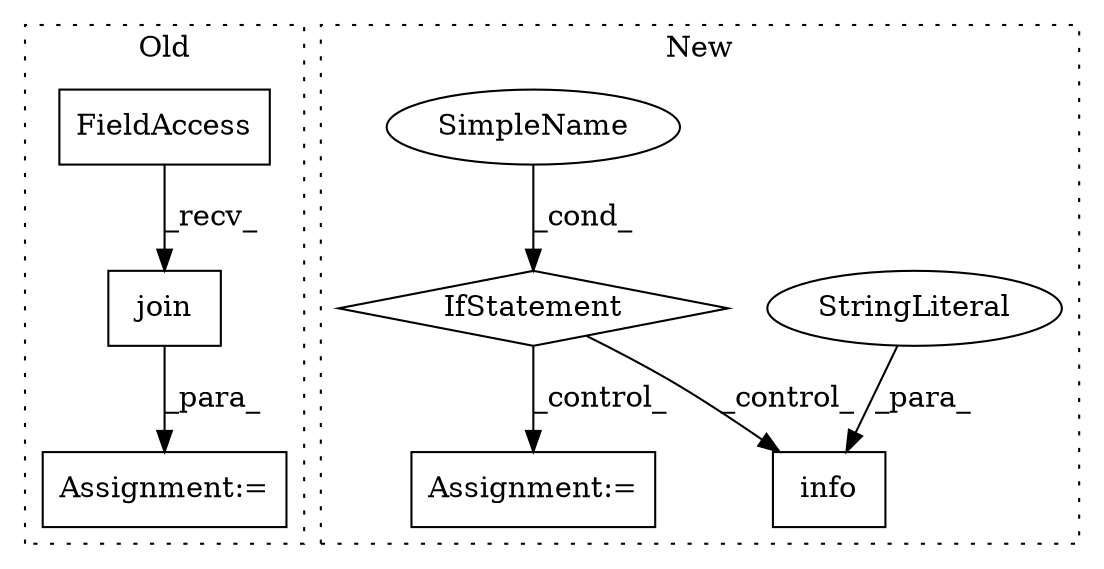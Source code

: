 digraph G {
subgraph cluster0 {
1 [label="join" a="32" s="2621,2696" l="5,1" shape="box"];
4 [label="Assignment:=" a="7" s="2613" l="1" shape="box"];
5 [label="FieldAccess" a="22" s="2614" l="6" shape="box"];
label = "Old";
style="dotted";
}
subgraph cluster1 {
2 [label="info" a="32" s="2787,2836" l="5,1" shape="box"];
3 [label="StringLiteral" a="45" s="2792" l="30" shape="ellipse"];
6 [label="IfStatement" a="25" s="2419,2455" l="10,2" shape="diamond"];
7 [label="SimpleName" a="42" s="" l="" shape="ellipse"];
8 [label="Assignment:=" a="7" s="2901" l="1" shape="box"];
label = "New";
style="dotted";
}
1 -> 4 [label="_para_"];
3 -> 2 [label="_para_"];
5 -> 1 [label="_recv_"];
6 -> 8 [label="_control_"];
6 -> 2 [label="_control_"];
7 -> 6 [label="_cond_"];
}